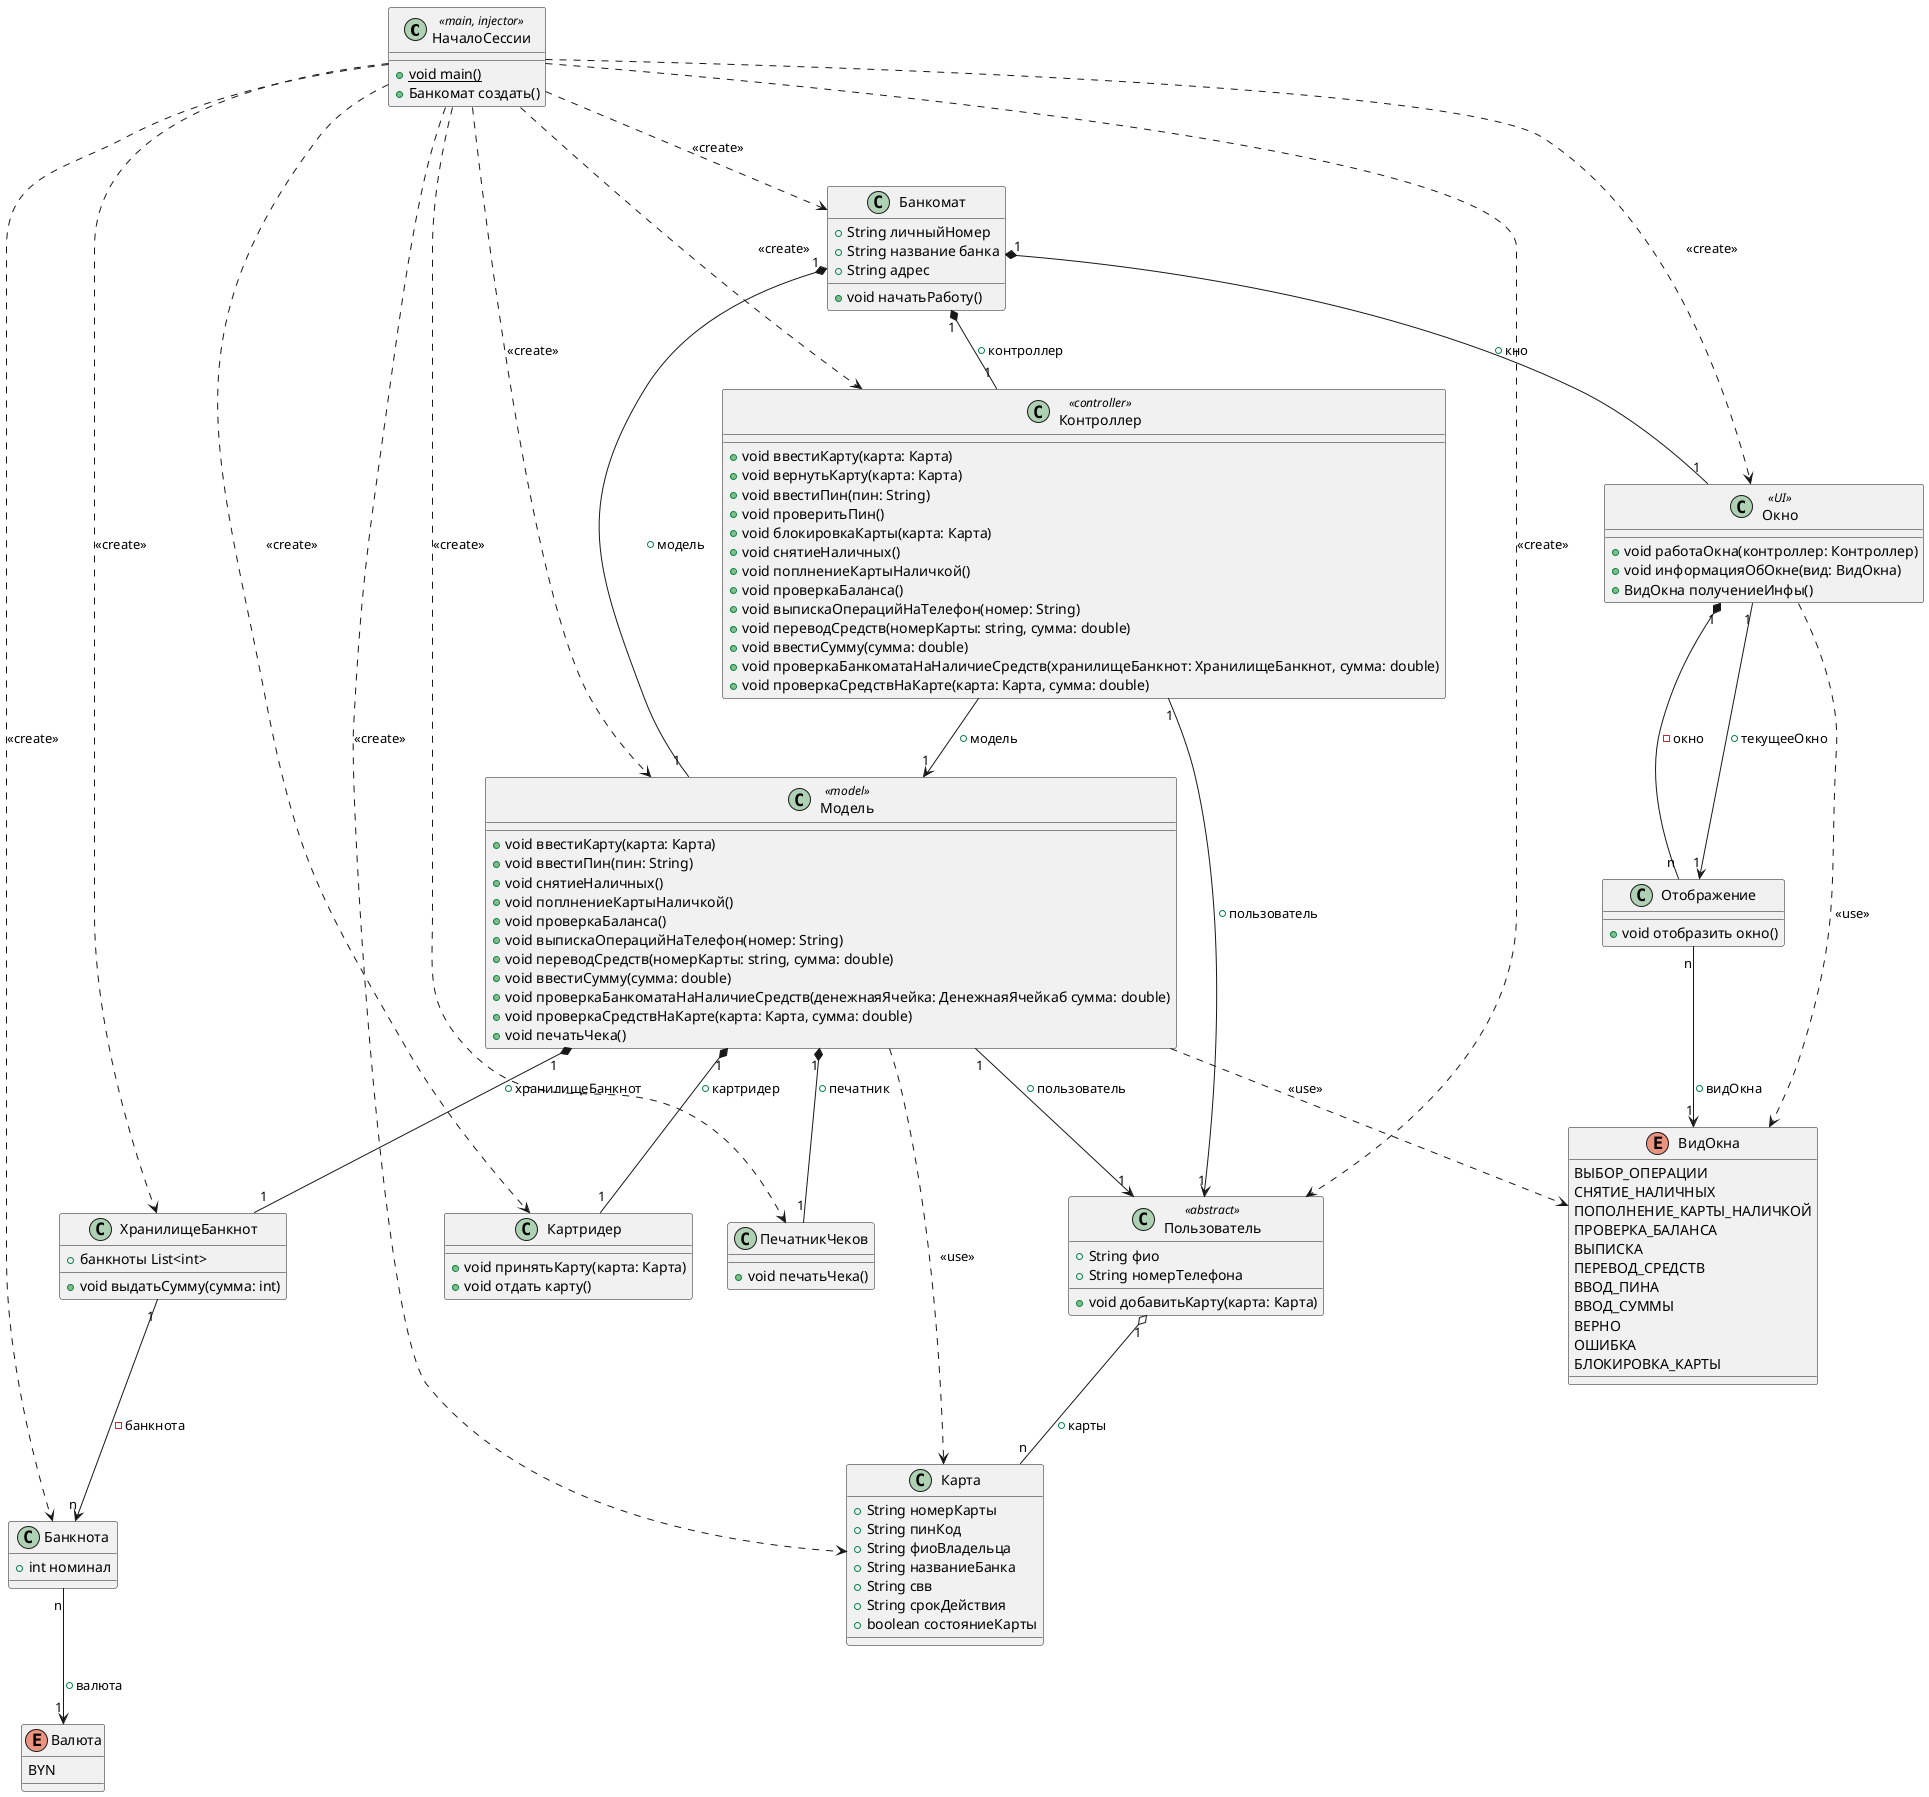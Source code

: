 @startuml

class НачалоСессии <<main, injector>>{
    + {static} void main()
    + Банкомат создать()
}

НачалоСессии ..> Банкомат : <<create>>
НачалоСессии ..> Картридер : <<create>>
НачалоСессии ..> ХранилищеБанкнот : <<create>>
НачалоСессии ..> Банкнота : <<create>>
НачалоСессии ..> Модель : <<create>>
НачалоСессии ..> Контроллер : <<create>>
НачалоСессии ..> Окно : <<create>>
НачалоСессии ..> Пользователь: <<create>>
НачалоСессии ..> ПечатникЧеков: <<create>>
НачалоСессии ..> Карта: <<create>>

class Пользователь <<abstract>>{
    + String фио
    + String номерТелефона
    + void добавитьКарту(карта: Карта)
}

class Карта{
    + String номерКарты
    + String пинКод
    + String фиоВладельца
    + String названиеБанка
    + String свв
    + String срокДействия
    + boolean состояниеКарты 
}

Пользователь "1" o-- "n" Карта: +карты

class Банкомат{
    + String личныйНомер
    + String название банка
    + String адрес 

    + void начатьРаботу()
}

class Модель <<model>>{
    + void ввестиКарту(карта: Карта)
    + void ввестиПин(пин: String)
    + void снятиеНаличных()
    + void поплнениеКартыНаличкой()
    + void проверкаБаланса()
    + void выпискаОперацийНаТелефон(номер: String)
    + void переводСредств(номерКарты: string, сумма: double)
    + void ввестиСумму(сумма: double)
    + void проверкаБанкоматаНаНаличиеСредств(денежнаяЯчейка: ДенежнаяЯчейкаб сумма: double)
    + void проверкаСредствНаКарте(карта: Карта, сумма: double)
    + void печатьЧека()
}

Банкомат "1" *-- "1" Модель: +модель
Модель ..> Карта: <<use>>
Модель "1" --> "1" Пользователь: +пользователь

class Контроллер <<controller>>{
    + void ввестиКарту(карта: Карта)
    + void вернутьКарту(карта: Карта)
    + void ввестиПин(пин: String)
    + void проверитьПин()
    + void блокировкаКарты(карта: Карта)
    + void снятиеНаличных()
    + void поплнениеКартыНаличкой()
    + void проверкаБаланса()
    + void выпискаОперацийНаТелефон(номер: String)
    + void переводСредств(номерКарты: string, сумма: double)
    + void ввестиСумму(сумма: double)
    + void проверкаБанкоматаНаНаличиеСредств(хранилищеБанкнот: ХранилищеБанкнот, сумма: double)
    + void проверкаСредствНаКарте(карта: Карта, сумма: double)
}


Контроллер --> "1" Модель: +модель
Банкомат "1" *-- "1" Контроллер: +контроллер
Контроллер "1" --> "1" Пользователь: +пользователь

class Картридер{
    + void принятьКарту(карта: Карта)
    + void отдать карту()
}

class ПечатникЧеков{
    + void печатьЧека()
}

class ХранилищеБанкнот{
    + банкноты List<int>
    + void выдатьСумму(сумма: int)
}

class Банкнота{
    + int номинал
}

enum Валюта{
BYN
}

Модель "1" *-- "1" Картридер: +картридер
Модель "1" *-- "1" ХранилищеБанкнот: +хранилищеБанкнот
Модель "1" *-- "1" ПечатникЧеков: +печатник
ХранилищеБанкнот "1" --> "n" Банкнота: -банкнота
Банкнота "n" --> "1" Валюта: + валюта

class Окно <<UI>>{
    + void работаОкна(контроллер: Контроллер)
    + void информацияОбОкне(вид: ВидОкна)
    + ВидОкна получениеИнфы()
}

Банкомат "1" *-- "1" Окно: +кно

class Отображение{
    + void отобразить окно()
}

enum ВидОкна{
ВЫБОР_ОПЕРАЦИИ
СНЯТИЕ_НАЛИЧНЫХ
ПОПОЛНЕНИЕ_КАРТЫ_НАЛИЧКОЙ
ПРОВЕРКА_БАЛАНСА
ВЫПИСКА
ПЕРЕВОД_СРЕДСТВ
ВВОД_ПИНА
ВВОД_СУММЫ
ВЕРНО
ОШИБКА
БЛОКИРОВКА_КАРТЫ

}

Окно ..> ВидОкна: <<use>>
Окно "1" *-- "n" Отображение: -окно
Отображение "n" -->  "1" ВидОкна: +видОкна
Окно "1" --> "1" Отображение: +текущееОкно
Модель ..> ВидОкна: <<use>>

@enduml
